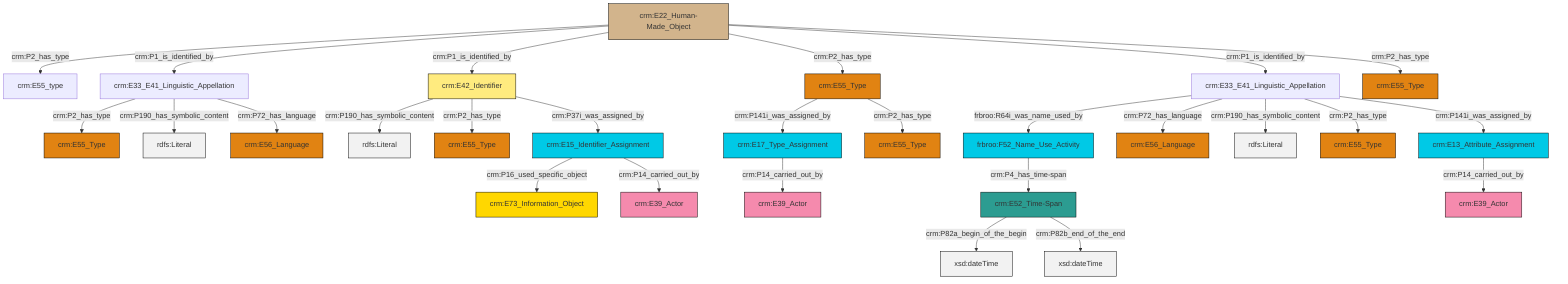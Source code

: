 graph TD
classDef Literal fill:#f2f2f2,stroke:#000000;
classDef CRM_Entity fill:#FFFFFF,stroke:#000000;
classDef Temporal_Entity fill:#00C9E6, stroke:#000000;
classDef Type fill:#E18312, stroke:#000000;
classDef Time-Span fill:#2C9C91, stroke:#000000;
classDef Appellation fill:#FFEB7F, stroke:#000000;
classDef Place fill:#008836, stroke:#000000;
classDef Persistent_Item fill:#B266B2, stroke:#000000;
classDef Conceptual_Object fill:#FFD700, stroke:#000000;
classDef Physical_Thing fill:#D2B48C, stroke:#000000;
classDef Actor fill:#f58aad, stroke:#000000;
classDef PC_Classes fill:#4ce600, stroke:#000000;
classDef Multi fill:#cccccc,stroke:#000000;

2["frbroo:F52_Name_Use_Activity"]:::Temporal_Entity -->|crm:P4_has_time-span| 3["crm:E52_Time-Span"]:::Time-Span
4["crm:E33_E41_Linguistic_Appellation"]:::Default -->|frbroo:R64i_was_name_used_by| 2["frbroo:F52_Name_Use_Activity"]:::Temporal_Entity
5["crm:E33_E41_Linguistic_Appellation"]:::Default -->|crm:P2_has_type| 6["crm:E55_Type"]:::Type
7["crm:E22_Human-Made_Object"]:::Physical_Thing -->|crm:P2_has_type| 8["crm:E55_type"]:::Default
11["crm:E15_Identifier_Assignment"]:::Temporal_Entity -->|crm:P16_used_specific_object| 12["crm:E73_Information_Object"]:::Conceptual_Object
13["crm:E42_Identifier"]:::Appellation -->|crm:P190_has_symbolic_content| 14[rdfs:Literal]:::Literal
3["crm:E52_Time-Span"]:::Time-Span -->|crm:P82a_begin_of_the_begin| 20[xsd:dateTime]:::Literal
17["crm:E13_Attribute_Assignment"]:::Temporal_Entity -->|crm:P14_carried_out_by| 26["crm:E39_Actor"]:::Actor
27["crm:E55_Type"]:::Type -->|crm:P141i_was_assigned_by| 28["crm:E17_Type_Assignment"]:::Temporal_Entity
11["crm:E15_Identifier_Assignment"]:::Temporal_Entity -->|crm:P14_carried_out_by| 29["crm:E39_Actor"]:::Actor
27["crm:E55_Type"]:::Type -->|crm:P2_has_type| 21["crm:E55_Type"]:::Type
5["crm:E33_E41_Linguistic_Appellation"]:::Default -->|crm:P190_has_symbolic_content| 32[rdfs:Literal]:::Literal
13["crm:E42_Identifier"]:::Appellation -->|crm:P2_has_type| 15["crm:E55_Type"]:::Type
7["crm:E22_Human-Made_Object"]:::Physical_Thing -->|crm:P1_is_identified_by| 5["crm:E33_E41_Linguistic_Appellation"]:::Default
5["crm:E33_E41_Linguistic_Appellation"]:::Default -->|crm:P72_has_language| 9["crm:E56_Language"]:::Type
4["crm:E33_E41_Linguistic_Appellation"]:::Default -->|crm:P72_has_language| 0["crm:E56_Language"]:::Type
7["crm:E22_Human-Made_Object"]:::Physical_Thing -->|crm:P1_is_identified_by| 13["crm:E42_Identifier"]:::Appellation
7["crm:E22_Human-Made_Object"]:::Physical_Thing -->|crm:P2_has_type| 27["crm:E55_Type"]:::Type
28["crm:E17_Type_Assignment"]:::Temporal_Entity -->|crm:P14_carried_out_by| 34["crm:E39_Actor"]:::Actor
4["crm:E33_E41_Linguistic_Appellation"]:::Default -->|crm:P190_has_symbolic_content| 42[rdfs:Literal]:::Literal
7["crm:E22_Human-Made_Object"]:::Physical_Thing -->|crm:P1_is_identified_by| 4["crm:E33_E41_Linguistic_Appellation"]:::Default
4["crm:E33_E41_Linguistic_Appellation"]:::Default -->|crm:P2_has_type| 44["crm:E55_Type"]:::Type
3["crm:E52_Time-Span"]:::Time-Span -->|crm:P82b_end_of_the_end| 49[xsd:dateTime]:::Literal
13["crm:E42_Identifier"]:::Appellation -->|crm:P37i_was_assigned_by| 11["crm:E15_Identifier_Assignment"]:::Temporal_Entity
4["crm:E33_E41_Linguistic_Appellation"]:::Default -->|crm:P141i_was_assigned_by| 17["crm:E13_Attribute_Assignment"]:::Temporal_Entity
7["crm:E22_Human-Made_Object"]:::Physical_Thing -->|crm:P2_has_type| 46["crm:E55_Type"]:::Type